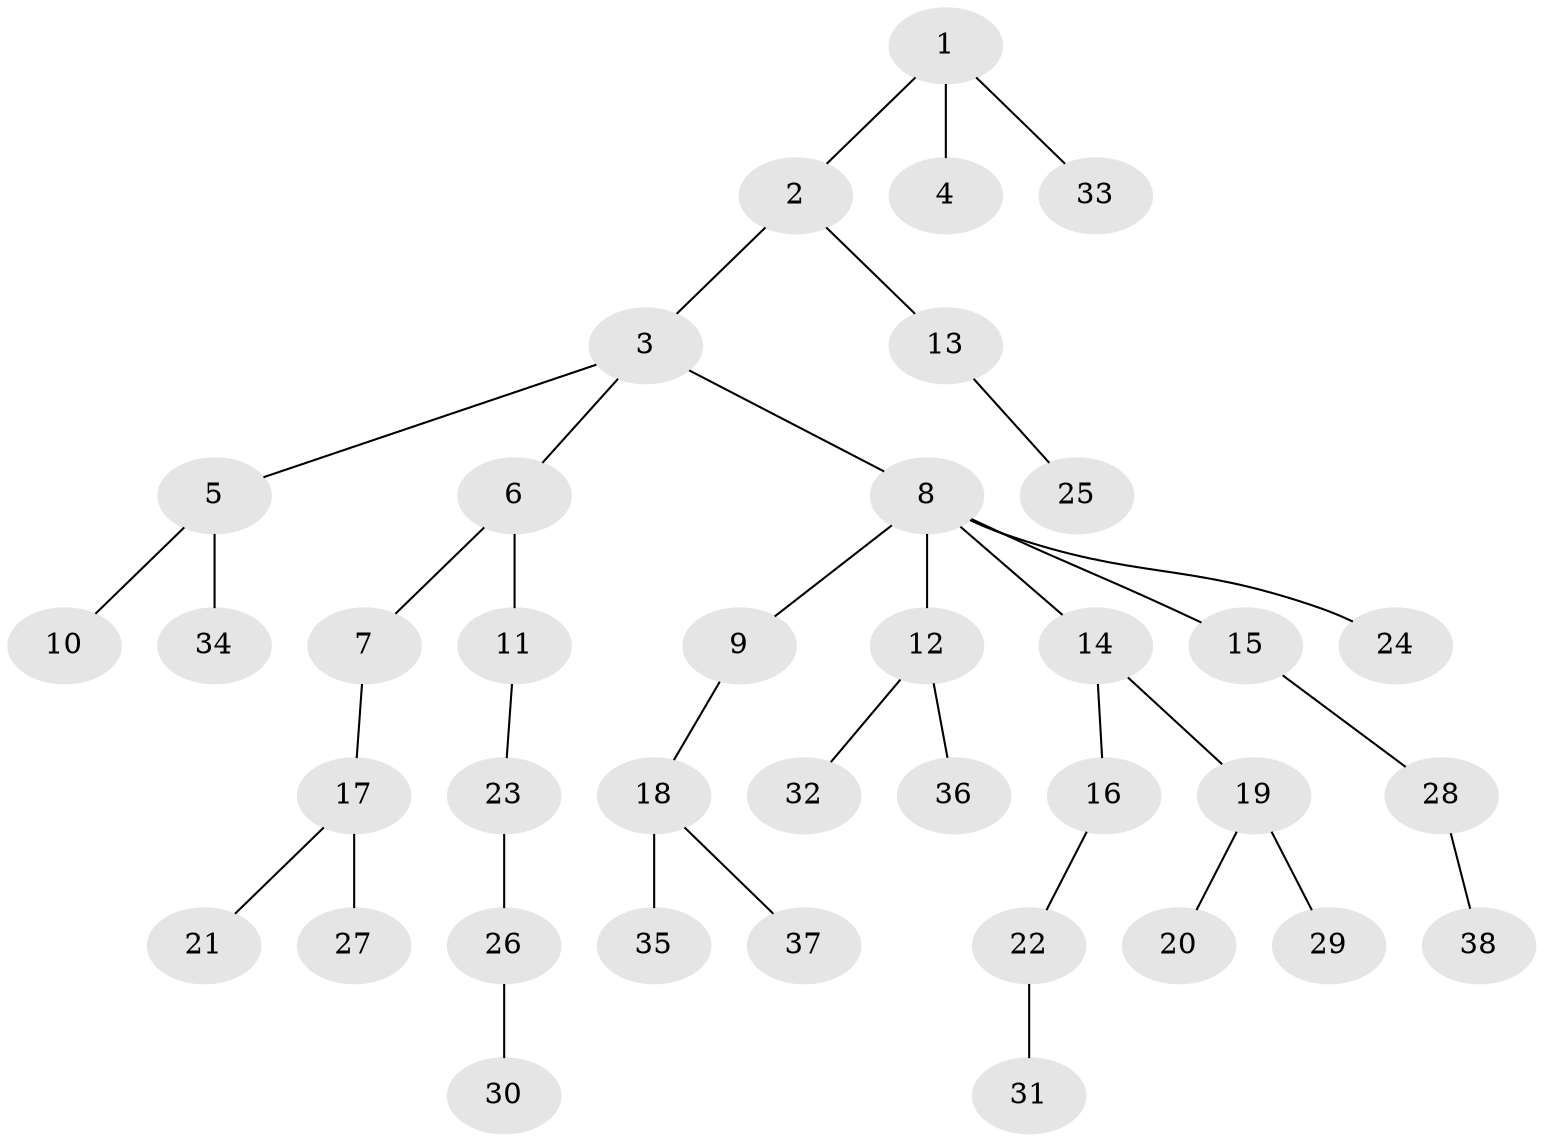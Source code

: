 // original degree distribution, {4: 0.11320754716981132, 1: 0.49056603773584906, 3: 0.1320754716981132, 7: 0.018867924528301886, 2: 0.24528301886792453}
// Generated by graph-tools (version 1.1) at 2025/51/03/04/25 22:51:39]
// undirected, 38 vertices, 37 edges
graph export_dot {
  node [color=gray90,style=filled];
  1;
  2;
  3;
  4;
  5;
  6;
  7;
  8;
  9;
  10;
  11;
  12;
  13;
  14;
  15;
  16;
  17;
  18;
  19;
  20;
  21;
  22;
  23;
  24;
  25;
  26;
  27;
  28;
  29;
  30;
  31;
  32;
  33;
  34;
  35;
  36;
  37;
  38;
  1 -- 2 [weight=1.0];
  1 -- 4 [weight=1.0];
  1 -- 33 [weight=1.0];
  2 -- 3 [weight=1.0];
  2 -- 13 [weight=1.0];
  3 -- 5 [weight=1.0];
  3 -- 6 [weight=1.0];
  3 -- 8 [weight=1.0];
  5 -- 10 [weight=1.0];
  5 -- 34 [weight=1.0];
  6 -- 7 [weight=1.0];
  6 -- 11 [weight=1.0];
  7 -- 17 [weight=1.0];
  8 -- 9 [weight=1.0];
  8 -- 12 [weight=1.0];
  8 -- 14 [weight=1.0];
  8 -- 15 [weight=1.0];
  8 -- 24 [weight=1.0];
  9 -- 18 [weight=1.0];
  11 -- 23 [weight=1.0];
  12 -- 32 [weight=1.0];
  12 -- 36 [weight=1.0];
  13 -- 25 [weight=1.0];
  14 -- 16 [weight=1.0];
  14 -- 19 [weight=1.0];
  15 -- 28 [weight=1.0];
  16 -- 22 [weight=1.0];
  17 -- 21 [weight=1.0];
  17 -- 27 [weight=1.0];
  18 -- 35 [weight=1.0];
  18 -- 37 [weight=1.0];
  19 -- 20 [weight=1.0];
  19 -- 29 [weight=1.0];
  22 -- 31 [weight=1.0];
  23 -- 26 [weight=1.0];
  26 -- 30 [weight=1.0];
  28 -- 38 [weight=1.0];
}
